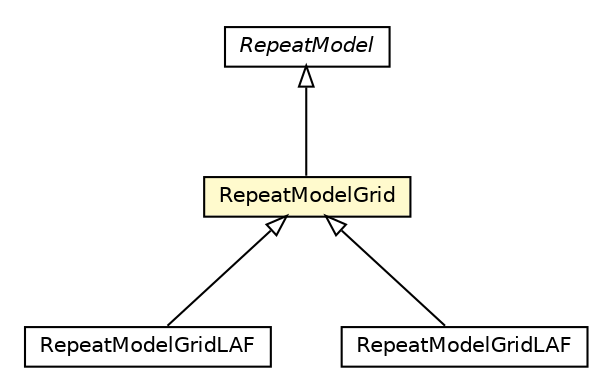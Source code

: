 #!/usr/local/bin/dot
#
# Class diagram 
# Generated by UMLGraph version R5_6-24-gf6e263 (http://www.umlgraph.org/)
#

digraph G {
	edge [fontname="Helvetica",fontsize=10,labelfontname="Helvetica",labelfontsize=10];
	node [fontname="Helvetica",fontsize=10,shape=plaintext];
	nodesep=0.25;
	ranksep=0.5;
	// org.universAAL.ui.handler.gui.swing.model.FormControl.RepeatModelGrid
	c6918622 [label=<<table title="org.universAAL.ui.handler.gui.swing.model.FormControl.RepeatModelGrid" border="0" cellborder="1" cellspacing="0" cellpadding="2" port="p" bgcolor="lemonChiffon" href="./RepeatModelGrid.html">
		<tr><td><table border="0" cellspacing="0" cellpadding="1">
<tr><td align="center" balign="center"> RepeatModelGrid </td></tr>
		</table></td></tr>
		</table>>, URL="./RepeatModelGrid.html", fontname="Helvetica", fontcolor="black", fontsize=10.0];
	// org.universAAL.ui.handler.gui.swing.model.FormControl.RepeatModel
	c6918627 [label=<<table title="org.universAAL.ui.handler.gui.swing.model.FormControl.RepeatModel" border="0" cellborder="1" cellspacing="0" cellpadding="2" port="p" href="./RepeatModel.html">
		<tr><td><table border="0" cellspacing="0" cellpadding="1">
<tr><td align="center" balign="center"><font face="Helvetica-Oblique"> RepeatModel </font></td></tr>
		</table></td></tr>
		</table>>, URL="./RepeatModel.html", fontname="Helvetica", fontcolor="black", fontsize=10.0];
	// org.universAAL.ui.handler.gui.swing.defaultLookAndFeel.RepeatModelGridLAF
	c6918678 [label=<<table title="org.universAAL.ui.handler.gui.swing.defaultLookAndFeel.RepeatModelGridLAF" border="0" cellborder="1" cellspacing="0" cellpadding="2" port="p" href="../../defaultLookAndFeel/RepeatModelGridLAF.html">
		<tr><td><table border="0" cellspacing="0" cellpadding="1">
<tr><td align="center" balign="center"> RepeatModelGridLAF </td></tr>
		</table></td></tr>
		</table>>, URL="../../defaultLookAndFeel/RepeatModelGridLAF.html", fontname="Helvetica", fontcolor="black", fontsize=10.0];
	// org.universAAL.ui.gui.swing.bluesteelLAF.RepeatModelGridLAF
	c6918708 [label=<<table title="org.universAAL.ui.gui.swing.bluesteelLAF.RepeatModelGridLAF" border="0" cellborder="1" cellspacing="0" cellpadding="2" port="p" href="../../../../../gui/swing/bluesteelLAF/RepeatModelGridLAF.html">
		<tr><td><table border="0" cellspacing="0" cellpadding="1">
<tr><td align="center" balign="center"> RepeatModelGridLAF </td></tr>
		</table></td></tr>
		</table>>, URL="../../../../../gui/swing/bluesteelLAF/RepeatModelGridLAF.html", fontname="Helvetica", fontcolor="black", fontsize=10.0];
	//org.universAAL.ui.handler.gui.swing.model.FormControl.RepeatModelGrid extends org.universAAL.ui.handler.gui.swing.model.FormControl.RepeatModel
	c6918627:p -> c6918622:p [dir=back,arrowtail=empty];
	//org.universAAL.ui.handler.gui.swing.defaultLookAndFeel.RepeatModelGridLAF extends org.universAAL.ui.handler.gui.swing.model.FormControl.RepeatModelGrid
	c6918622:p -> c6918678:p [dir=back,arrowtail=empty];
	//org.universAAL.ui.gui.swing.bluesteelLAF.RepeatModelGridLAF extends org.universAAL.ui.handler.gui.swing.model.FormControl.RepeatModelGrid
	c6918622:p -> c6918708:p [dir=back,arrowtail=empty];
}

